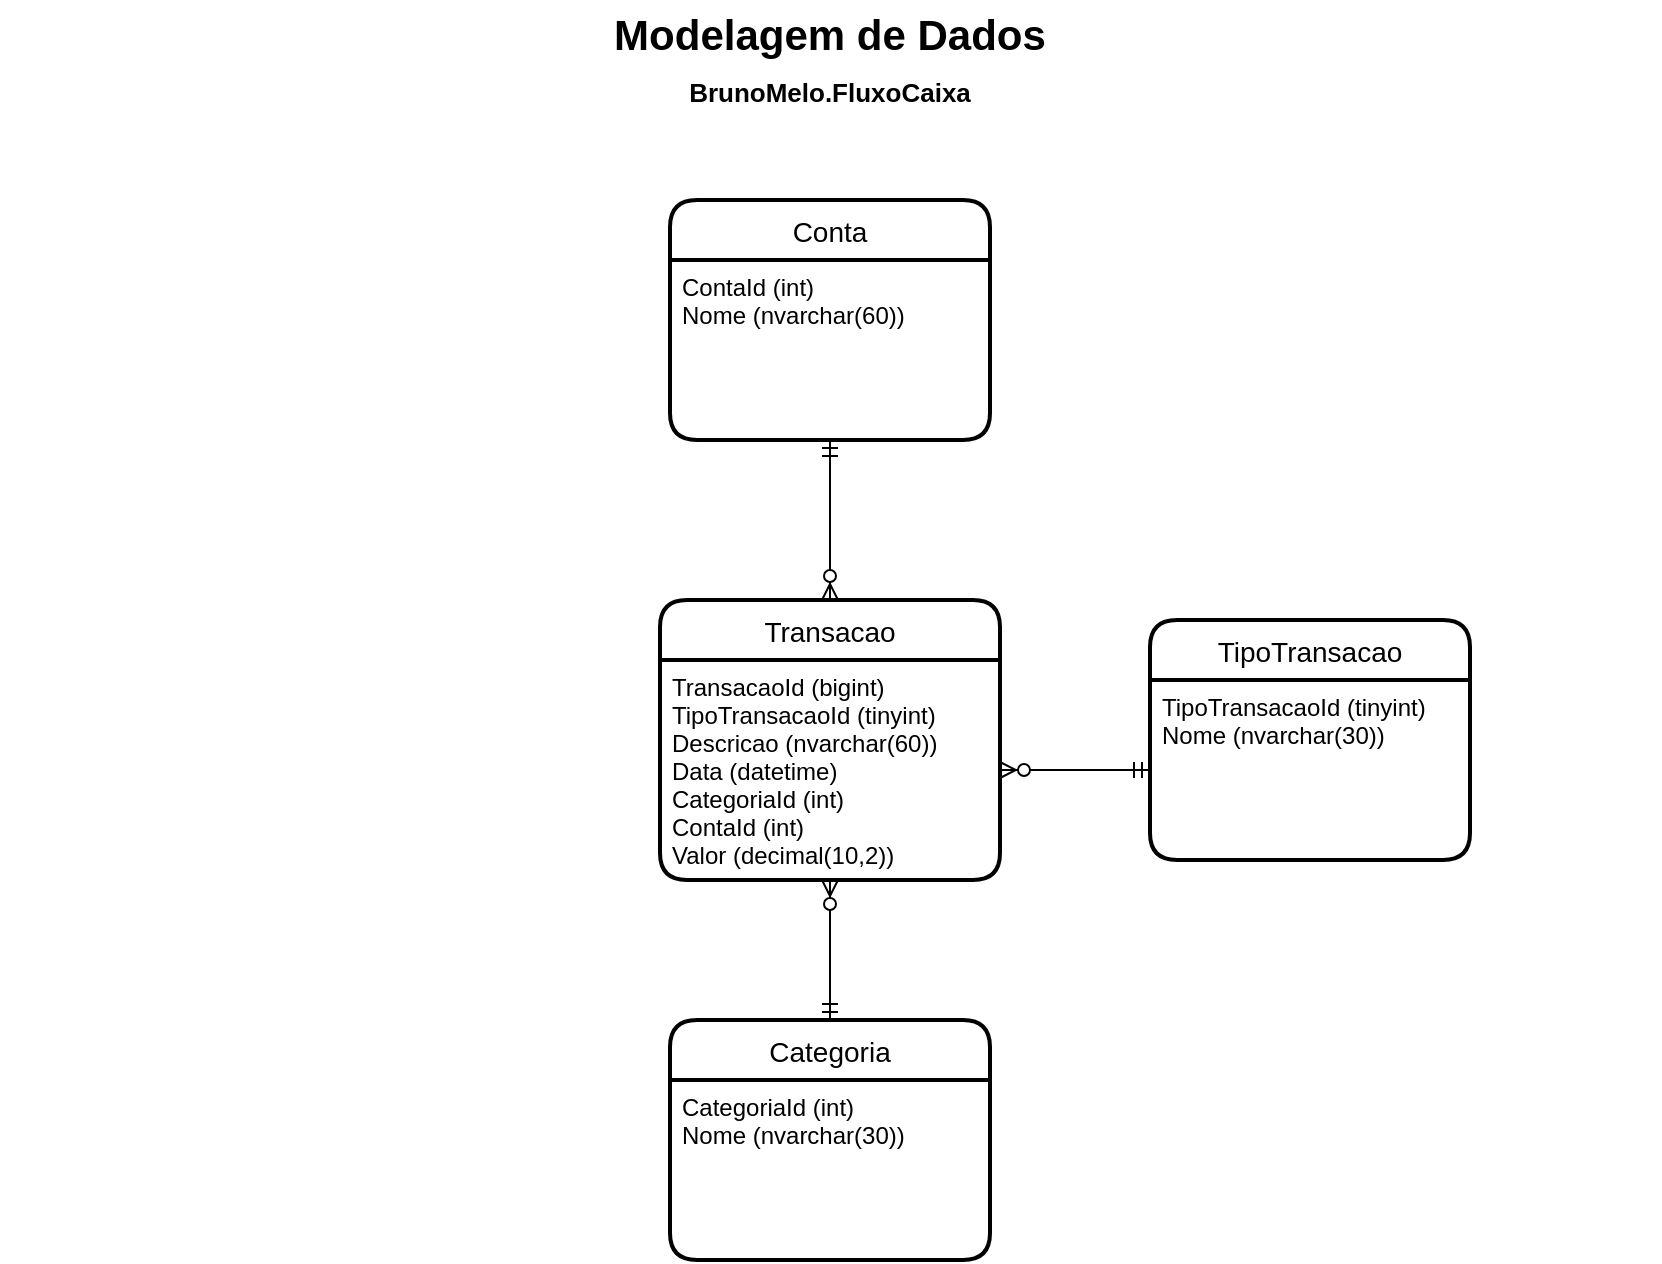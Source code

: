 <mxfile version="20.5.1" type="device" pages="2"><diagram id="5DM3mRTsC3d8_g8C_r38" name="Modelagem de Dados"><mxGraphModel dx="1230" dy="786" grid="1" gridSize="10" guides="1" tooltips="1" connect="1" arrows="1" fold="1" page="1" pageScale="1" pageWidth="850" pageHeight="1100" math="0" shadow="0"><root><mxCell id="0"/><mxCell id="1" parent="0"/><mxCell id="SF1zXynUvtfCUYCW2PVS-32" value="Conta" style="swimlane;childLayout=stackLayout;horizontal=1;startSize=30;horizontalStack=0;rounded=1;fontSize=14;fontStyle=0;strokeWidth=2;resizeParent=0;resizeLast=1;shadow=0;dashed=0;align=center;" parent="1" vertex="1"><mxGeometry x="345" y="150" width="160" height="120" as="geometry"><mxRectangle x="100" y="300" width="130" height="30" as="alternateBounds"/></mxGeometry></mxCell><mxCell id="SF1zXynUvtfCUYCW2PVS-33" value="ContaId (int)&#10;Nome (nvarchar(60))" style="align=left;strokeColor=none;fillColor=none;spacingLeft=4;fontSize=12;verticalAlign=top;resizable=0;rotatable=0;part=1;" parent="SF1zXynUvtfCUYCW2PVS-32" vertex="1"><mxGeometry y="30" width="160" height="90" as="geometry"/></mxCell><mxCell id="SF1zXynUvtfCUYCW2PVS-34" value="TipoTransacao" style="swimlane;childLayout=stackLayout;horizontal=1;startSize=30;horizontalStack=0;rounded=1;fontSize=14;fontStyle=0;strokeWidth=2;resizeParent=0;resizeLast=1;shadow=0;dashed=0;align=center;" parent="1" vertex="1"><mxGeometry x="585" y="360" width="160" height="120" as="geometry"><mxRectangle x="100" y="300" width="130" height="30" as="alternateBounds"/></mxGeometry></mxCell><mxCell id="SF1zXynUvtfCUYCW2PVS-35" value="TipoTransacaoId (tinyint)&#10;Nome (nvarchar(30))" style="align=left;strokeColor=none;fillColor=none;spacingLeft=4;fontSize=12;verticalAlign=top;resizable=0;rotatable=0;part=1;" parent="SF1zXynUvtfCUYCW2PVS-34" vertex="1"><mxGeometry y="30" width="160" height="90" as="geometry"/></mxCell><mxCell id="SF1zXynUvtfCUYCW2PVS-36" value="Transacao" style="swimlane;childLayout=stackLayout;horizontal=1;startSize=30;horizontalStack=0;rounded=1;fontSize=14;fontStyle=0;strokeWidth=2;resizeParent=0;resizeLast=1;shadow=0;dashed=0;align=center;labelBackgroundColor=none;" parent="1" vertex="1"><mxGeometry x="340" y="350" width="170" height="140" as="geometry"><mxRectangle x="100" y="300" width="130" height="30" as="alternateBounds"/></mxGeometry></mxCell><mxCell id="SF1zXynUvtfCUYCW2PVS-37" value="TransacaoId (bigint)&#10;TipoTransacaoId (tinyint)&#10;Descricao (nvarchar(60))&#10;Data (datetime)&#10;CategoriaId (int)&#10;ContaId (int)&#10;Valor (decimal(10,2))" style="align=left;strokeColor=none;fillColor=none;spacingLeft=4;fontSize=12;verticalAlign=top;resizable=0;rotatable=0;part=1;" parent="SF1zXynUvtfCUYCW2PVS-36" vertex="1"><mxGeometry y="30" width="170" height="110" as="geometry"/></mxCell><mxCell id="SF1zXynUvtfCUYCW2PVS-38" value="Categoria" style="swimlane;childLayout=stackLayout;horizontal=1;startSize=30;horizontalStack=0;rounded=1;fontSize=14;fontStyle=0;strokeWidth=2;resizeParent=0;resizeLast=1;shadow=0;dashed=0;align=center;" parent="1" vertex="1"><mxGeometry x="345" y="560" width="160" height="120" as="geometry"><mxRectangle x="100" y="300" width="130" height="30" as="alternateBounds"/></mxGeometry></mxCell><mxCell id="SF1zXynUvtfCUYCW2PVS-39" value="CategoriaId (int)&#10;Nome (nvarchar(30))" style="align=left;strokeColor=none;fillColor=none;spacingLeft=4;fontSize=12;verticalAlign=top;resizable=0;rotatable=0;part=1;" parent="SF1zXynUvtfCUYCW2PVS-38" vertex="1"><mxGeometry y="30" width="160" height="90" as="geometry"/></mxCell><mxCell id="SF1zXynUvtfCUYCW2PVS-44" value="Modelagem de Dados&lt;br&gt;&lt;span style=&quot;font-size: 13px;&quot;&gt;BrunoMelo.FluxoCaixa&lt;/span&gt;" style="text;html=1;strokeColor=none;fillColor=none;align=center;verticalAlign=middle;whiteSpace=wrap;rounded=0;fontStyle=1;fontSize=21;" parent="1" vertex="1"><mxGeometry x="10" y="50" width="830" height="60" as="geometry"/></mxCell><mxCell id="KmjutEYfDaGuyNOlqwsM-1" value="" style="edgeStyle=entityRelationEdgeStyle;fontSize=12;html=1;endArrow=ERzeroToMany;startArrow=ERmandOne;rounded=0;exitX=0;exitY=0.5;exitDx=0;exitDy=0;" parent="1" source="SF1zXynUvtfCUYCW2PVS-35" target="SF1zXynUvtfCUYCW2PVS-37" edge="1"><mxGeometry width="100" height="100" relative="1" as="geometry"><mxPoint x="660" y="450" as="sourcePoint"/><mxPoint x="760" y="350" as="targetPoint"/></mxGeometry></mxCell><mxCell id="KmjutEYfDaGuyNOlqwsM-5" value="" style="fontSize=12;html=1;endArrow=ERzeroToMany;startArrow=ERmandOne;rounded=0;exitX=0.5;exitY=1;exitDx=0;exitDy=0;entryX=0.5;entryY=0;entryDx=0;entryDy=0;" parent="1" source="SF1zXynUvtfCUYCW2PVS-33" target="SF1zXynUvtfCUYCW2PVS-36" edge="1"><mxGeometry width="100" height="100" relative="1" as="geometry"><mxPoint x="610" y="300" as="sourcePoint"/><mxPoint x="535" y="300" as="targetPoint"/></mxGeometry></mxCell><mxCell id="KmjutEYfDaGuyNOlqwsM-6" value="" style="fontSize=12;html=1;endArrow=ERzeroToMany;startArrow=ERmandOne;rounded=0;exitX=0.5;exitY=0;exitDx=0;exitDy=0;entryX=0.5;entryY=1;entryDx=0;entryDy=0;" parent="1" source="SF1zXynUvtfCUYCW2PVS-38" target="SF1zXynUvtfCUYCW2PVS-37" edge="1"><mxGeometry width="100" height="100" relative="1" as="geometry"><mxPoint x="435" y="280" as="sourcePoint"/><mxPoint x="435" y="360" as="targetPoint"/></mxGeometry></mxCell></root></mxGraphModel></diagram><diagram id="FVGJlG04YECboNz3IOMY" name="Arquitetura"><mxGraphModel dx="1230" dy="786" grid="1" gridSize="10" guides="1" tooltips="1" connect="1" arrows="1" fold="1" page="1" pageScale="1" pageWidth="850" pageHeight="1100" math="0" shadow="0"><root><mxCell id="0"/><mxCell id="1" parent="0"/><mxCell id="2hkklvvzAGPMB6y3MUel-10" value="" style="rounded=0;whiteSpace=wrap;html=1;labelBackgroundColor=none;fontSize=13;" parent="1" vertex="1"><mxGeometry x="200" y="180" width="490" height="330" as="geometry"/></mxCell><mxCell id="2hkklvvzAGPMB6y3MUel-1" value="Arquitetura&lt;br&gt;&lt;span style=&quot;font-size: 13px;&quot;&gt;BrunoMelo.FluxoCaixa&lt;/span&gt;" style="text;html=1;strokeColor=none;fillColor=none;align=center;verticalAlign=middle;whiteSpace=wrap;rounded=0;fontStyle=1;fontSize=21;" parent="1" vertex="1"><mxGeometry x="10" y="50" width="830" height="60" as="geometry"/></mxCell><mxCell id="2hkklvvzAGPMB6y3MUel-2" value="&lt;b&gt;BrunoMeloFluxoCaixa&lt;/b&gt;&lt;br&gt;(SQL Server)" style="aspect=fixed;html=1;points=[[0.5,0,0,0,-10]];align=center;image;fontSize=12;image=img/lib/azure2/databases/SQL_Database.svg;labelBackgroundColor=none;" parent="1" vertex="1"><mxGeometry x="573.75" y="400" width="37.5" height="50" as="geometry"/></mxCell><mxCell id="2hkklvvzAGPMB6y3MUel-3" value="" style="aspect=fixed;html=1;points=[];align=center;image;fontSize=12;image=img/lib/azure2/identity/Users.svg;labelBackgroundColor=none;" parent="1" vertex="1"><mxGeometry x="90" y="236" width="45.71" height="50" as="geometry"/></mxCell><mxCell id="2hkklvvzAGPMB6y3MUel-5" value="" style="aspect=fixed;html=1;points=[];align=center;image;fontSize=12;image=img/lib/azure2/general/Resource_Groups.svg;labelBackgroundColor=none;" parent="1" vertex="1"><mxGeometry x="660" y="160" width="42.5" height="40" as="geometry"/></mxCell><mxCell id="NT6Ptc993ObJU4Ka1Qi4-1" value="" style="edgeStyle=orthogonalEdgeStyle;rounded=0;orthogonalLoop=1;jettySize=auto;html=1;exitX=0.5;exitY=1;exitDx=0;exitDy=38;exitPerimeter=0;" parent="1" source="2hkklvvzAGPMB6y3MUel-6" target="2hkklvvzAGPMB6y3MUel-2" edge="1"><mxGeometry relative="1" as="geometry"><mxPoint x="593" y="350" as="sourcePoint"/></mxGeometry></mxCell><mxCell id="2hkklvvzAGPMB6y3MUel-6" value="&lt;b&gt;BrunoMelo.FluxoCaixa.API&lt;/b&gt;&lt;br&gt;(ASP.NET Core Web API)" style="aspect=fixed;html=1;points=[[0,0.5,0,-50,0],[0.5,1,0,0,38]];align=center;image;fontSize=12;image=img/lib/azure2/integration/API_Management_Services.svg;labelBackgroundColor=none;" parent="1" vertex="1"><mxGeometry x="560" y="231" width="65" height="60" as="geometry"/></mxCell><mxCell id="2hkklvvzAGPMB6y3MUel-7" value="&lt;b&gt;BrunoMelo.FluxoCaixa.Client.Web&lt;/b&gt;&lt;br&gt;(Blazor Frontend)" style="aspect=fixed;html=1;points=[[0,0.5,0,-74,0],[1,0.5,0,88,0]];align=center;image;fontSize=12;image=img/lib/azure2/app_services/App_Services.svg;labelBackgroundColor=default;" parent="1" vertex="1"><mxGeometry x="300" y="236" width="50" height="50" as="geometry"/></mxCell><mxCell id="2hkklvvzAGPMB6y3MUel-11" value="" style="endArrow=classic;html=1;rounded=0;fontSize=13;entryX=0;entryY=0.5;entryDx=-74;entryDy=0;entryPerimeter=0;" parent="1" source="2hkklvvzAGPMB6y3MUel-3" target="2hkklvvzAGPMB6y3MUel-7" edge="1"><mxGeometry width="50" height="50" relative="1" as="geometry"><mxPoint x="470" y="398" as="sourcePoint"/><mxPoint x="180" y="228" as="targetPoint"/><Array as="points"/></mxGeometry></mxCell><mxCell id="2hkklvvzAGPMB6y3MUel-13" value="" style="endArrow=classic;html=1;rounded=0;fontSize=13;exitX=1;exitY=0.5;exitDx=89;exitDy=0;exitPerimeter=0;entryX=0;entryY=0.5;entryDx=-50;entryDy=0;entryPerimeter=0;" parent="1" source="2hkklvvzAGPMB6y3MUel-7" target="2hkklvvzAGPMB6y3MUel-6" edge="1"><mxGeometry width="50" height="50" relative="1" as="geometry"><mxPoint x="500" y="248" as="sourcePoint"/><mxPoint x="550" y="258" as="targetPoint"/></mxGeometry></mxCell></root></mxGraphModel></diagram></mxfile>